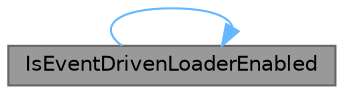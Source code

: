 digraph "IsEventDrivenLoaderEnabled"
{
 // INTERACTIVE_SVG=YES
 // LATEX_PDF_SIZE
  bgcolor="transparent";
  edge [fontname=Helvetica,fontsize=10,labelfontname=Helvetica,labelfontsize=10];
  node [fontname=Helvetica,fontsize=10,shape=box,height=0.2,width=0.4];
  rankdir="LR";
  Node1 [id="Node000001",label="IsEventDrivenLoaderEnabled",height=0.2,width=0.4,color="gray40", fillcolor="grey60", style="filled", fontcolor="black",tooltip="Returns true if the event driven loader is enabled in the current build."];
  Node1 -> Node1 [id="edge1_Node000001_Node000001",color="steelblue1",style="solid",tooltip=" "];
}
